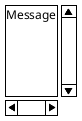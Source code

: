 {
  "sha1": "e9o12fhzchnr5otkb1wqkwx53fsedw1",
  "insertion": {
    "when": "2024-06-01T09:03:04.143Z",
    "user": "plantuml@gmail.com"
  }
}
@startsalt
{S
Message
.
.
.
.
}
@endsalt
